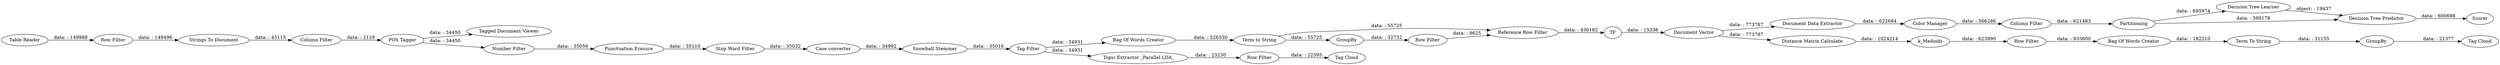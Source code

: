 digraph {
	"3102314911011197521_121" [label="Bag Of Words Creator"]
	"3102314911011197521_124" [label=Scorer]
	"3102314911011197521_117" [label="Decision Tree Learner"]
	"3102314911011197521_58" [label=Partitioning]
	"3102314911011197521_115" [label="Punctuation Erasure"]
	"3102314911011197521_118" [label="Document Data Extractor"]
	"3102314911011197521_132" [label="Bag Of Words Creator"]
	"3102314911011197521_21" [label="Color Manager"]
	"3102314911011197521_106" [label="Term to String"]
	"3102314911011197521_16" [label=TF]
	"3102314911011197521_133" [label="Term To String"]
	"3102314911011197521_135" [label="Tag Cloud"]
	"3102314911011197521_110" [label="Decision Tree Predictor"]
	"3102314911011197521_134" [label=GroupBy]
	"3102314911011197521_131" [label="Row Filter"]
	"3102314911011197521_126" [label="Tagged Document Viewer"]
	"3102314911011197521_108" [label="Row Filter"]
	"3102314911011197521_109" [label="Reference Row Filter"]
	"3102314911011197521_122" [label="Document Vector"]
	"3102314911011197521_123" [label="Stop Word Filter"]
	"3102314911011197521_107" [label=GroupBy]
	"3102314911011197521_137" [label="Row Filter"]
	"3102314911011197521_119" [label="Strings To Document"]
	"3102314911011197521_130" [label=k_Medoids]
	"3102314911011197521_22" [label="Column Filter"]
	"3102314911011197521_127" [label="Distance Matrix Calculate"]
	"3102314911011197521_95" [label="Column Filter"]
	"3102314911011197521_20" [label="Row Filter"]
	"3102314911011197521_125" [label="Table Reader"]
	"3102314911011197521_114" [label="Tag Filter"]
	"3102314911011197521_136" [label="Topic Extractor _Parallel LDA_"]
	"3102314911011197521_116" [label="Number Filter"]
	"3102314911011197521_138" [label="Tag Cloud"]
	"3102314911011197521_113" [label="Snowball Stemmer"]
	"3102314911011197521_112" [label="Case converter"]
	"3102314911011197521_120" [label="POS Tagger"]
	"3102314911011197521_123" -> "3102314911011197521_112" [label="data: : 35032"]
	"3102314911011197521_116" -> "3102314911011197521_115" [label="data: : 35056"]
	"3102314911011197521_113" -> "3102314911011197521_114" [label="data: : 35016"]
	"3102314911011197521_106" -> "3102314911011197521_109" [label="data: : 55725"]
	"3102314911011197521_114" -> "3102314911011197521_121" [label="data: : 34931"]
	"3102314911011197521_131" -> "3102314911011197521_132" [label="data: : 933600"]
	"3102314911011197521_137" -> "3102314911011197521_138" [label="data: : 22595"]
	"3102314911011197521_132" -> "3102314911011197521_133" [label="data: : 182210"]
	"3102314911011197521_58" -> "3102314911011197521_110" [label="data: : 599178"]
	"3102314911011197521_107" -> "3102314911011197521_108" [label="data: : 32732"]
	"3102314911011197521_109" -> "3102314911011197521_16" [label="data: : 436182"]
	"3102314911011197521_121" -> "3102314911011197521_106" [label="data: : 526330"]
	"3102314911011197521_133" -> "3102314911011197521_134" [label="data: : 31155"]
	"3102314911011197521_118" -> "3102314911011197521_21" [label="data: : 622684"]
	"3102314911011197521_127" -> "3102314911011197521_130" [label="data: : 1024214"]
	"3102314911011197521_122" -> "3102314911011197521_127" [label="data: : 773787"]
	"3102314911011197521_125" -> "3102314911011197521_20" [label="data: : 149988"]
	"3102314911011197521_106" -> "3102314911011197521_107" [label="data: : 55725"]
	"3102314911011197521_115" -> "3102314911011197521_123" [label="data: : 35110"]
	"3102314911011197521_110" -> "3102314911011197521_124" [label="data: : 600698"]
	"3102314911011197521_130" -> "3102314911011197521_131" [label="data: : 623990"]
	"3102314911011197521_136" -> "3102314911011197521_137" [label="data: : 23230"]
	"3102314911011197521_120" -> "3102314911011197521_116" [label="data: : 34450"]
	"3102314911011197521_22" -> "3102314911011197521_120" [label="data: : 2129"]
	"3102314911011197521_58" -> "3102314911011197521_117" [label="data: : 695974"]
	"3102314911011197521_120" -> "3102314911011197521_126" [label="data: : 34450"]
	"3102314911011197521_21" -> "3102314911011197521_95" [label="data: : 566286"]
	"3102314911011197521_122" -> "3102314911011197521_118" [label="data: : 773787"]
	"3102314911011197521_117" -> "3102314911011197521_110" [label="object: : 19437"]
	"3102314911011197521_95" -> "3102314911011197521_58" [label="data: : 621483"]
	"3102314911011197521_108" -> "3102314911011197521_109" [label="data: : 9625"]
	"3102314911011197521_112" -> "3102314911011197521_113" [label="data: : 34992"]
	"3102314911011197521_119" -> "3102314911011197521_22" [label="data: : 45115"]
	"3102314911011197521_134" -> "3102314911011197521_135" [label="data: : 21377"]
	"3102314911011197521_16" -> "3102314911011197521_122" [label="data: : 15336"]
	"3102314911011197521_20" -> "3102314911011197521_119" [label="data: : 149496"]
	"3102314911011197521_114" -> "3102314911011197521_136" [label="data: : 34931"]
	rankdir=LR
}
